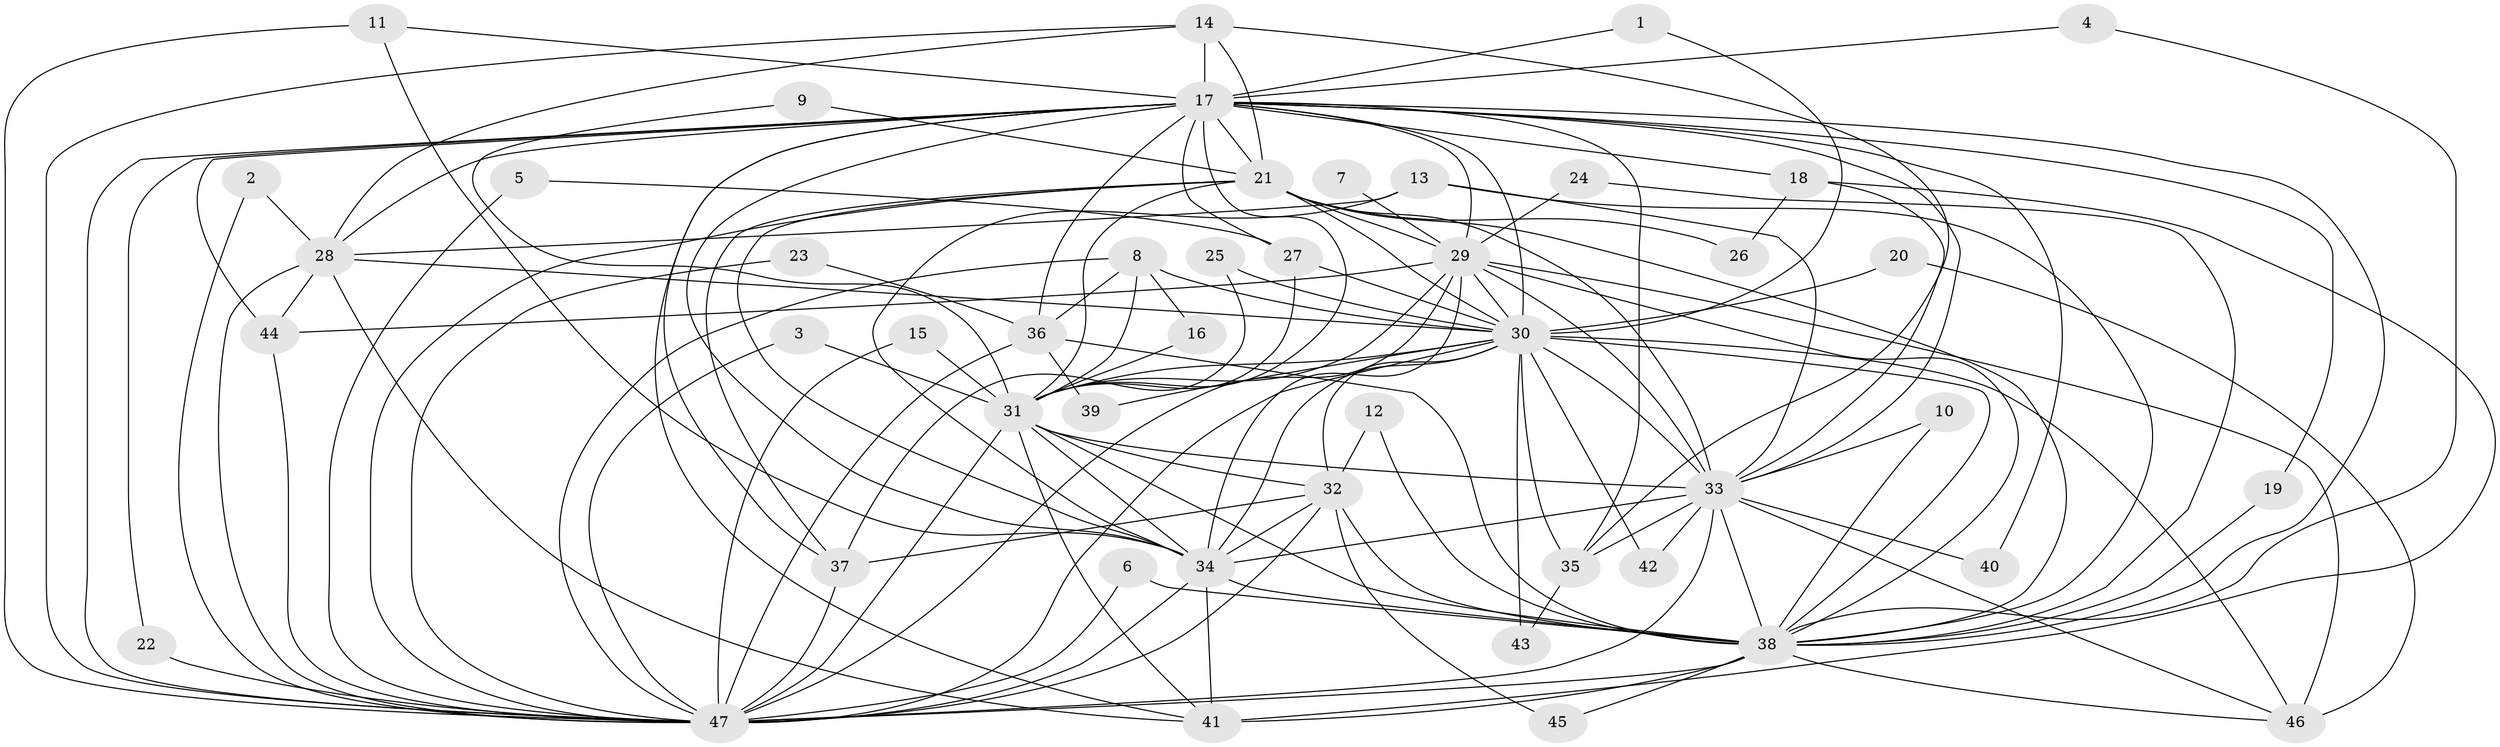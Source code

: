 // original degree distribution, {13: 0.02127659574468085, 17: 0.010638297872340425, 28: 0.010638297872340425, 27: 0.010638297872340425, 23: 0.010638297872340425, 18: 0.02127659574468085, 22: 0.010638297872340425, 20: 0.010638297872340425, 3: 0.14893617021276595, 2: 0.5851063829787234, 5: 0.0425531914893617, 4: 0.0851063829787234, 10: 0.010638297872340425, 6: 0.010638297872340425, 7: 0.010638297872340425}
// Generated by graph-tools (version 1.1) at 2025/49/03/09/25 03:49:32]
// undirected, 47 vertices, 136 edges
graph export_dot {
graph [start="1"]
  node [color=gray90,style=filled];
  1;
  2;
  3;
  4;
  5;
  6;
  7;
  8;
  9;
  10;
  11;
  12;
  13;
  14;
  15;
  16;
  17;
  18;
  19;
  20;
  21;
  22;
  23;
  24;
  25;
  26;
  27;
  28;
  29;
  30;
  31;
  32;
  33;
  34;
  35;
  36;
  37;
  38;
  39;
  40;
  41;
  42;
  43;
  44;
  45;
  46;
  47;
  1 -- 17 [weight=1.0];
  1 -- 30 [weight=1.0];
  2 -- 28 [weight=1.0];
  2 -- 47 [weight=1.0];
  3 -- 31 [weight=1.0];
  3 -- 47 [weight=1.0];
  4 -- 17 [weight=1.0];
  4 -- 38 [weight=1.0];
  5 -- 27 [weight=1.0];
  5 -- 47 [weight=1.0];
  6 -- 38 [weight=1.0];
  6 -- 47 [weight=1.0];
  7 -- 29 [weight=1.0];
  8 -- 16 [weight=1.0];
  8 -- 30 [weight=1.0];
  8 -- 31 [weight=1.0];
  8 -- 36 [weight=1.0];
  8 -- 47 [weight=2.0];
  9 -- 21 [weight=1.0];
  9 -- 31 [weight=1.0];
  10 -- 33 [weight=1.0];
  10 -- 38 [weight=1.0];
  11 -- 17 [weight=1.0];
  11 -- 34 [weight=1.0];
  11 -- 47 [weight=1.0];
  12 -- 32 [weight=1.0];
  12 -- 38 [weight=1.0];
  13 -- 28 [weight=1.0];
  13 -- 33 [weight=1.0];
  13 -- 34 [weight=1.0];
  13 -- 38 [weight=1.0];
  14 -- 17 [weight=1.0];
  14 -- 21 [weight=1.0];
  14 -- 28 [weight=1.0];
  14 -- 35 [weight=1.0];
  14 -- 47 [weight=1.0];
  15 -- 31 [weight=1.0];
  15 -- 47 [weight=1.0];
  16 -- 31 [weight=1.0];
  17 -- 18 [weight=1.0];
  17 -- 19 [weight=1.0];
  17 -- 21 [weight=1.0];
  17 -- 22 [weight=1.0];
  17 -- 27 [weight=1.0];
  17 -- 28 [weight=2.0];
  17 -- 29 [weight=1.0];
  17 -- 30 [weight=2.0];
  17 -- 31 [weight=1.0];
  17 -- 33 [weight=1.0];
  17 -- 34 [weight=1.0];
  17 -- 35 [weight=1.0];
  17 -- 36 [weight=1.0];
  17 -- 37 [weight=1.0];
  17 -- 38 [weight=1.0];
  17 -- 40 [weight=1.0];
  17 -- 41 [weight=1.0];
  17 -- 44 [weight=1.0];
  17 -- 47 [weight=2.0];
  18 -- 26 [weight=1.0];
  18 -- 33 [weight=1.0];
  18 -- 41 [weight=1.0];
  19 -- 38 [weight=1.0];
  20 -- 30 [weight=1.0];
  20 -- 46 [weight=1.0];
  21 -- 26 [weight=1.0];
  21 -- 29 [weight=1.0];
  21 -- 30 [weight=1.0];
  21 -- 31 [weight=1.0];
  21 -- 33 [weight=1.0];
  21 -- 34 [weight=1.0];
  21 -- 37 [weight=1.0];
  21 -- 38 [weight=1.0];
  21 -- 47 [weight=2.0];
  22 -- 47 [weight=2.0];
  23 -- 36 [weight=1.0];
  23 -- 47 [weight=1.0];
  24 -- 29 [weight=1.0];
  24 -- 38 [weight=1.0];
  25 -- 30 [weight=1.0];
  25 -- 37 [weight=1.0];
  27 -- 30 [weight=1.0];
  27 -- 31 [weight=1.0];
  28 -- 30 [weight=1.0];
  28 -- 41 [weight=1.0];
  28 -- 44 [weight=1.0];
  28 -- 47 [weight=1.0];
  29 -- 30 [weight=2.0];
  29 -- 31 [weight=1.0];
  29 -- 33 [weight=1.0];
  29 -- 34 [weight=1.0];
  29 -- 38 [weight=1.0];
  29 -- 44 [weight=1.0];
  29 -- 46 [weight=1.0];
  29 -- 47 [weight=3.0];
  30 -- 31 [weight=1.0];
  30 -- 32 [weight=1.0];
  30 -- 33 [weight=3.0];
  30 -- 34 [weight=1.0];
  30 -- 35 [weight=1.0];
  30 -- 38 [weight=1.0];
  30 -- 39 [weight=1.0];
  30 -- 42 [weight=1.0];
  30 -- 43 [weight=1.0];
  30 -- 46 [weight=2.0];
  30 -- 47 [weight=2.0];
  31 -- 32 [weight=1.0];
  31 -- 33 [weight=1.0];
  31 -- 34 [weight=1.0];
  31 -- 38 [weight=2.0];
  31 -- 41 [weight=1.0];
  31 -- 47 [weight=2.0];
  32 -- 34 [weight=1.0];
  32 -- 37 [weight=1.0];
  32 -- 38 [weight=1.0];
  32 -- 45 [weight=1.0];
  32 -- 47 [weight=1.0];
  33 -- 34 [weight=1.0];
  33 -- 35 [weight=1.0];
  33 -- 38 [weight=1.0];
  33 -- 40 [weight=1.0];
  33 -- 42 [weight=1.0];
  33 -- 46 [weight=1.0];
  33 -- 47 [weight=2.0];
  34 -- 38 [weight=1.0];
  34 -- 41 [weight=1.0];
  34 -- 47 [weight=2.0];
  35 -- 43 [weight=1.0];
  36 -- 38 [weight=1.0];
  36 -- 39 [weight=1.0];
  36 -- 47 [weight=1.0];
  37 -- 47 [weight=1.0];
  38 -- 41 [weight=1.0];
  38 -- 45 [weight=1.0];
  38 -- 46 [weight=1.0];
  38 -- 47 [weight=3.0];
  44 -- 47 [weight=2.0];
}
